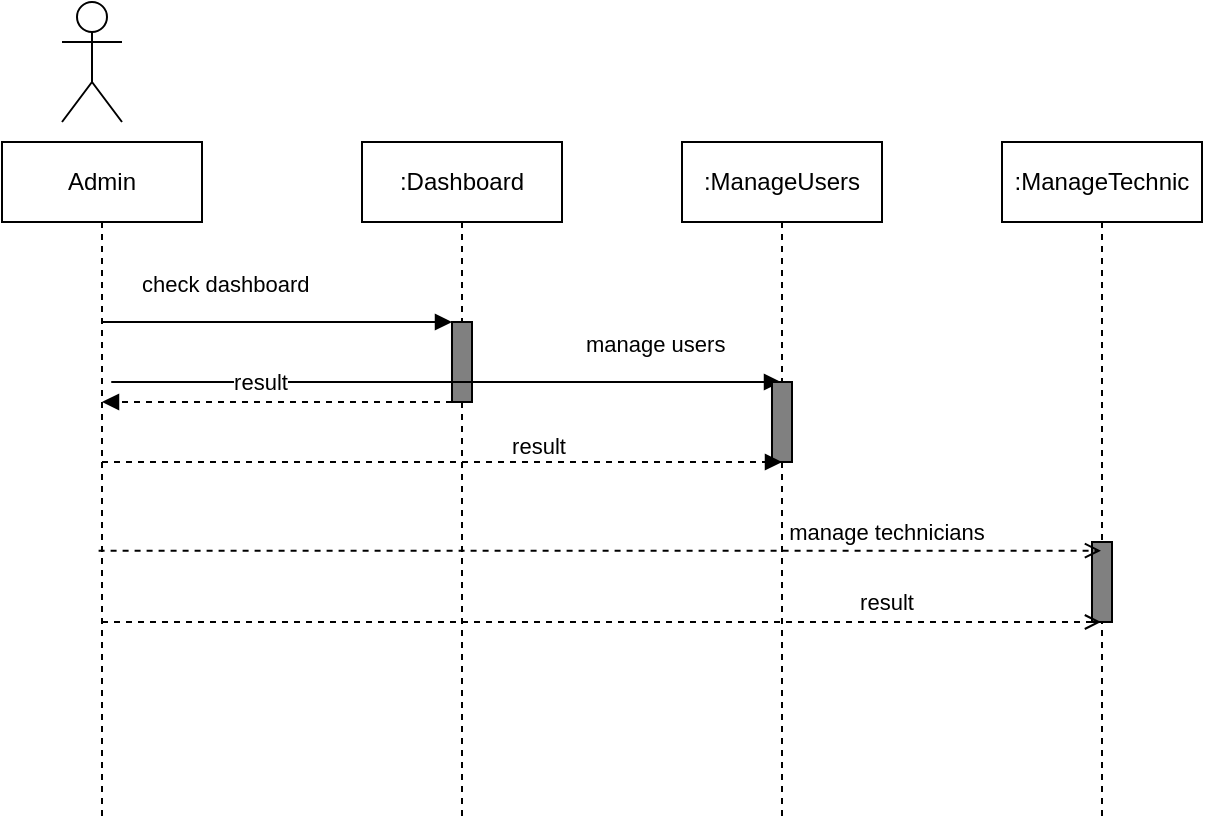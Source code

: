 <mxfile>
    <diagram id="G4zf0g0WOFd4xWef5QtF" name="Page-1">
        <mxGraphModel dx="986" dy="466" grid="1" gridSize="10" guides="1" tooltips="1" connect="1" arrows="1" fold="1" page="1" pageScale="1" pageWidth="850" pageHeight="1100" math="0" shadow="0">
            <root>
                <mxCell id="0"/>
                <mxCell id="1" parent="0"/>
                <mxCell id="3" value="Admin" style="shape=umlLifeline;perimeter=lifelinePerimeter;whiteSpace=wrap;html=1;container=1;collapsible=0;recursiveResize=0;outlineConnect=0;" parent="1" vertex="1">
                    <mxGeometry x="20" y="80" width="100" height="340" as="geometry"/>
                </mxCell>
                <mxCell id="4" value=":Dashboard" style="shape=umlLifeline;perimeter=lifelinePerimeter;whiteSpace=wrap;html=1;container=1;collapsible=0;recursiveResize=0;outlineConnect=0;" parent="1" vertex="1">
                    <mxGeometry x="200" y="80" width="100" height="340" as="geometry"/>
                </mxCell>
                <mxCell id="5" value="" style="html=1;points=[];perimeter=orthogonalPerimeter;fillColor=#808080;" parent="4" vertex="1">
                    <mxGeometry x="45" y="90" width="10" height="40" as="geometry"/>
                </mxCell>
                <mxCell id="6" value="check dashboard" style="html=1;verticalAlign=bottom;labelBackgroundColor=none;endArrow=block;endFill=1;endSize=6;align=left;" parent="4" source="3" edge="1">
                    <mxGeometry x="-0.795" y="10" relative="1" as="geometry">
                        <mxPoint x="-90" y="90" as="sourcePoint"/>
                        <mxPoint x="45" y="90" as="targetPoint"/>
                        <mxPoint as="offset"/>
                    </mxGeometry>
                </mxCell>
                <mxCell id="7" value="manage users" style="html=1;verticalAlign=bottom;labelBackgroundColor=none;endArrow=block;endFill=1;endSize=6;align=left;" parent="4" target="9" edge="1">
                    <mxGeometry x="0.621" y="10" relative="1" as="geometry">
                        <mxPoint x="55" y="120" as="sourcePoint"/>
                        <mxPoint x="200.5" y="120" as="targetPoint"/>
                        <mxPoint as="offset"/>
                        <Array as="points">
                            <mxPoint x="-130" y="120"/>
                        </Array>
                    </mxGeometry>
                </mxCell>
                <mxCell id="25" value="" style="html=1;verticalAlign=bottom;labelBackgroundColor=none;endArrow=block;endFill=1;dashed=1;" edge="1" parent="4" target="3">
                    <mxGeometry width="160" relative="1" as="geometry">
                        <mxPoint x="45" y="130" as="sourcePoint"/>
                        <mxPoint x="-115" y="130" as="targetPoint"/>
                    </mxGeometry>
                </mxCell>
                <mxCell id="9" value=":ManageUsers" style="shape=umlLifeline;perimeter=lifelinePerimeter;whiteSpace=wrap;html=1;container=1;collapsible=0;recursiveResize=0;outlineConnect=0;" parent="1" vertex="1">
                    <mxGeometry x="360" y="80" width="100" height="340" as="geometry"/>
                </mxCell>
                <mxCell id="10" value="" style="html=1;points=[];perimeter=orthogonalPerimeter;fillColor=#808080;" parent="9" vertex="1">
                    <mxGeometry x="45" y="120" width="10" height="40" as="geometry"/>
                </mxCell>
                <mxCell id="12" value=":ManageTechnic" style="shape=umlLifeline;perimeter=lifelinePerimeter;whiteSpace=wrap;html=1;container=1;collapsible=0;recursiveResize=0;outlineConnect=0;" parent="1" vertex="1">
                    <mxGeometry x="520" y="80" width="100" height="340" as="geometry"/>
                </mxCell>
                <mxCell id="13" value="" style="html=1;points=[];perimeter=orthogonalPerimeter;fillColor=#808080;" parent="12" vertex="1">
                    <mxGeometry x="45" y="200" width="10" height="40" as="geometry"/>
                </mxCell>
                <mxCell id="17" value="" style="html=1;verticalAlign=bottom;labelBackgroundColor=none;endArrow=block;endFill=1;dashed=1;" parent="1" source="3" edge="1">
                    <mxGeometry width="160" relative="1" as="geometry">
                        <mxPoint x="120" y="240" as="sourcePoint"/>
                        <mxPoint x="410" y="240" as="targetPoint"/>
                    </mxGeometry>
                </mxCell>
                <mxCell id="18" value="result" style="edgeLabel;html=1;align=center;verticalAlign=middle;resizable=0;points=[];" parent="17" vertex="1" connectable="0">
                    <mxGeometry x="0.281" y="8" relative="1" as="geometry">
                        <mxPoint as="offset"/>
                    </mxGeometry>
                </mxCell>
                <mxCell id="19" value="" style="html=1;verticalAlign=bottom;labelBackgroundColor=none;endArrow=open;endFill=1;dashed=1;exitX=0.483;exitY=0.601;exitDx=0;exitDy=0;exitPerimeter=0;" parent="1" source="3" target="12" edge="1">
                    <mxGeometry width="160" relative="1" as="geometry">
                        <mxPoint x="120" y="280" as="sourcePoint"/>
                        <mxPoint x="410" y="280" as="targetPoint"/>
                    </mxGeometry>
                </mxCell>
                <mxCell id="20" value="manage technicians" style="edgeLabel;html=1;align=center;verticalAlign=middle;resizable=0;points=[];" parent="19" vertex="1" connectable="0">
                    <mxGeometry x="0.281" y="8" relative="1" as="geometry">
                        <mxPoint x="72" y="-2" as="offset"/>
                    </mxGeometry>
                </mxCell>
                <mxCell id="21" value="" style="html=1;verticalAlign=bottom;labelBackgroundColor=none;endArrow=open;endFill=1;dashed=1;" parent="1" source="3" edge="1">
                    <mxGeometry width="160" relative="1" as="geometry">
                        <mxPoint x="120" y="320" as="sourcePoint"/>
                        <mxPoint x="569.5" y="320" as="targetPoint"/>
                    </mxGeometry>
                </mxCell>
                <mxCell id="22" value="result" style="edgeLabel;html=1;align=center;verticalAlign=middle;resizable=0;points=[];" parent="21" vertex="1" connectable="0">
                    <mxGeometry x="0.281" y="8" relative="1" as="geometry">
                        <mxPoint x="72" y="-2" as="offset"/>
                    </mxGeometry>
                </mxCell>
                <mxCell id="24" value="" style="shape=umlActor;verticalLabelPosition=bottom;verticalAlign=top;html=1;" parent="1" vertex="1">
                    <mxGeometry x="50" y="10" width="30" height="60" as="geometry"/>
                </mxCell>
                <mxCell id="26" value="result" style="edgeLabel;html=1;align=center;verticalAlign=middle;resizable=0;points=[];" vertex="1" connectable="0" parent="1">
                    <mxGeometry x="297.5" y="242" as="geometry">
                        <mxPoint x="-149" y="-42" as="offset"/>
                    </mxGeometry>
                </mxCell>
            </root>
        </mxGraphModel>
    </diagram>
</mxfile>